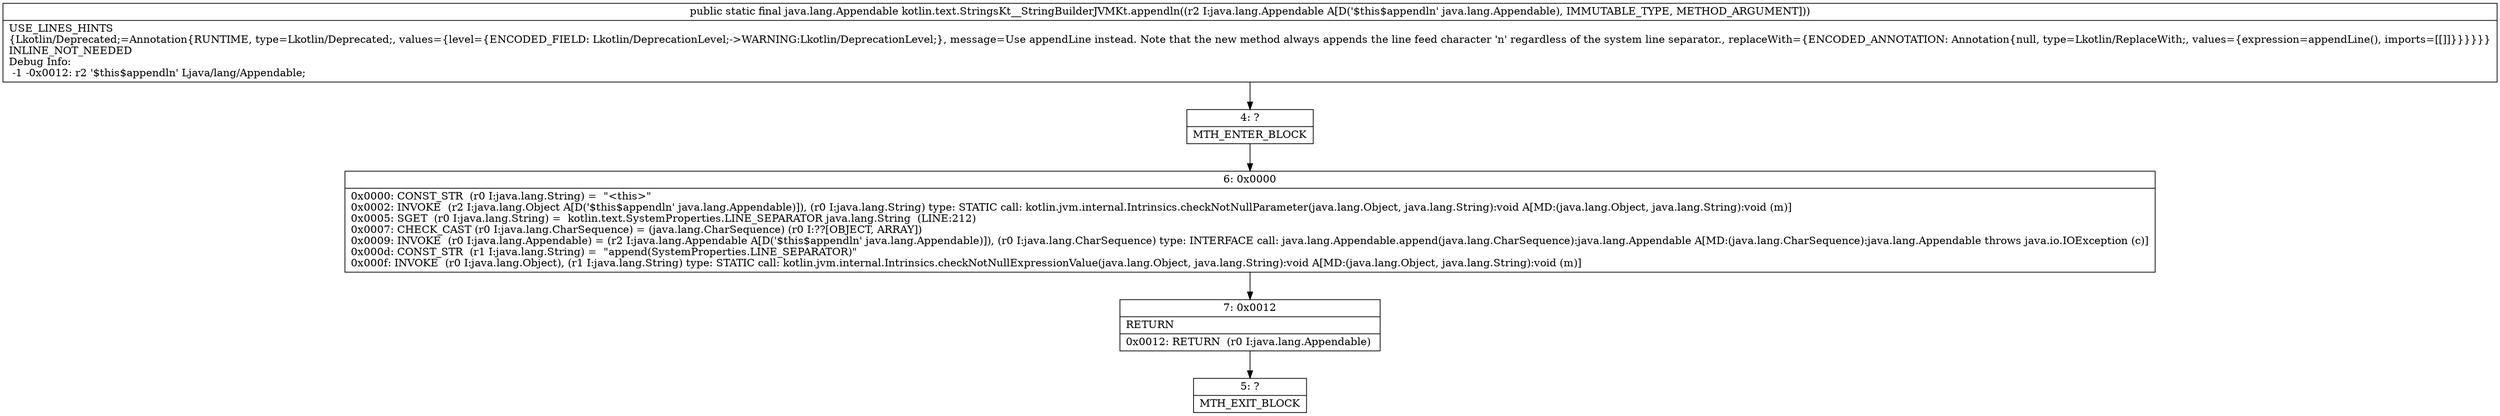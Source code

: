 digraph "CFG forkotlin.text.StringsKt__StringBuilderJVMKt.appendln(Ljava\/lang\/Appendable;)Ljava\/lang\/Appendable;" {
Node_4 [shape=record,label="{4\:\ ?|MTH_ENTER_BLOCK\l}"];
Node_6 [shape=record,label="{6\:\ 0x0000|0x0000: CONST_STR  (r0 I:java.lang.String) =  \"\<this\>\" \l0x0002: INVOKE  (r2 I:java.lang.Object A[D('$this$appendln' java.lang.Appendable)]), (r0 I:java.lang.String) type: STATIC call: kotlin.jvm.internal.Intrinsics.checkNotNullParameter(java.lang.Object, java.lang.String):void A[MD:(java.lang.Object, java.lang.String):void (m)]\l0x0005: SGET  (r0 I:java.lang.String) =  kotlin.text.SystemProperties.LINE_SEPARATOR java.lang.String  (LINE:212)\l0x0007: CHECK_CAST (r0 I:java.lang.CharSequence) = (java.lang.CharSequence) (r0 I:??[OBJECT, ARRAY]) \l0x0009: INVOKE  (r0 I:java.lang.Appendable) = (r2 I:java.lang.Appendable A[D('$this$appendln' java.lang.Appendable)]), (r0 I:java.lang.CharSequence) type: INTERFACE call: java.lang.Appendable.append(java.lang.CharSequence):java.lang.Appendable A[MD:(java.lang.CharSequence):java.lang.Appendable throws java.io.IOException (c)]\l0x000d: CONST_STR  (r1 I:java.lang.String) =  \"append(SystemProperties.LINE_SEPARATOR)\" \l0x000f: INVOKE  (r0 I:java.lang.Object), (r1 I:java.lang.String) type: STATIC call: kotlin.jvm.internal.Intrinsics.checkNotNullExpressionValue(java.lang.Object, java.lang.String):void A[MD:(java.lang.Object, java.lang.String):void (m)]\l}"];
Node_7 [shape=record,label="{7\:\ 0x0012|RETURN\l|0x0012: RETURN  (r0 I:java.lang.Appendable) \l}"];
Node_5 [shape=record,label="{5\:\ ?|MTH_EXIT_BLOCK\l}"];
MethodNode[shape=record,label="{public static final java.lang.Appendable kotlin.text.StringsKt__StringBuilderJVMKt.appendln((r2 I:java.lang.Appendable A[D('$this$appendln' java.lang.Appendable), IMMUTABLE_TYPE, METHOD_ARGUMENT]))  | USE_LINES_HINTS\l\{Lkotlin\/Deprecated;=Annotation\{RUNTIME, type=Lkotlin\/Deprecated;, values=\{level=\{ENCODED_FIELD: Lkotlin\/DeprecationLevel;\-\>WARNING:Lkotlin\/DeprecationLevel;\}, message=Use appendLine instead. Note that the new method always appends the line feed character 'n' regardless of the system line separator., replaceWith=\{ENCODED_ANNOTATION: Annotation\{null, type=Lkotlin\/ReplaceWith;, values=\{expression=appendLine(), imports=[[]]\}\}\}\}\}\}\lINLINE_NOT_NEEDED\lDebug Info:\l  \-1 \-0x0012: r2 '$this$appendln' Ljava\/lang\/Appendable;\l}"];
MethodNode -> Node_4;Node_4 -> Node_6;
Node_6 -> Node_7;
Node_7 -> Node_5;
}

